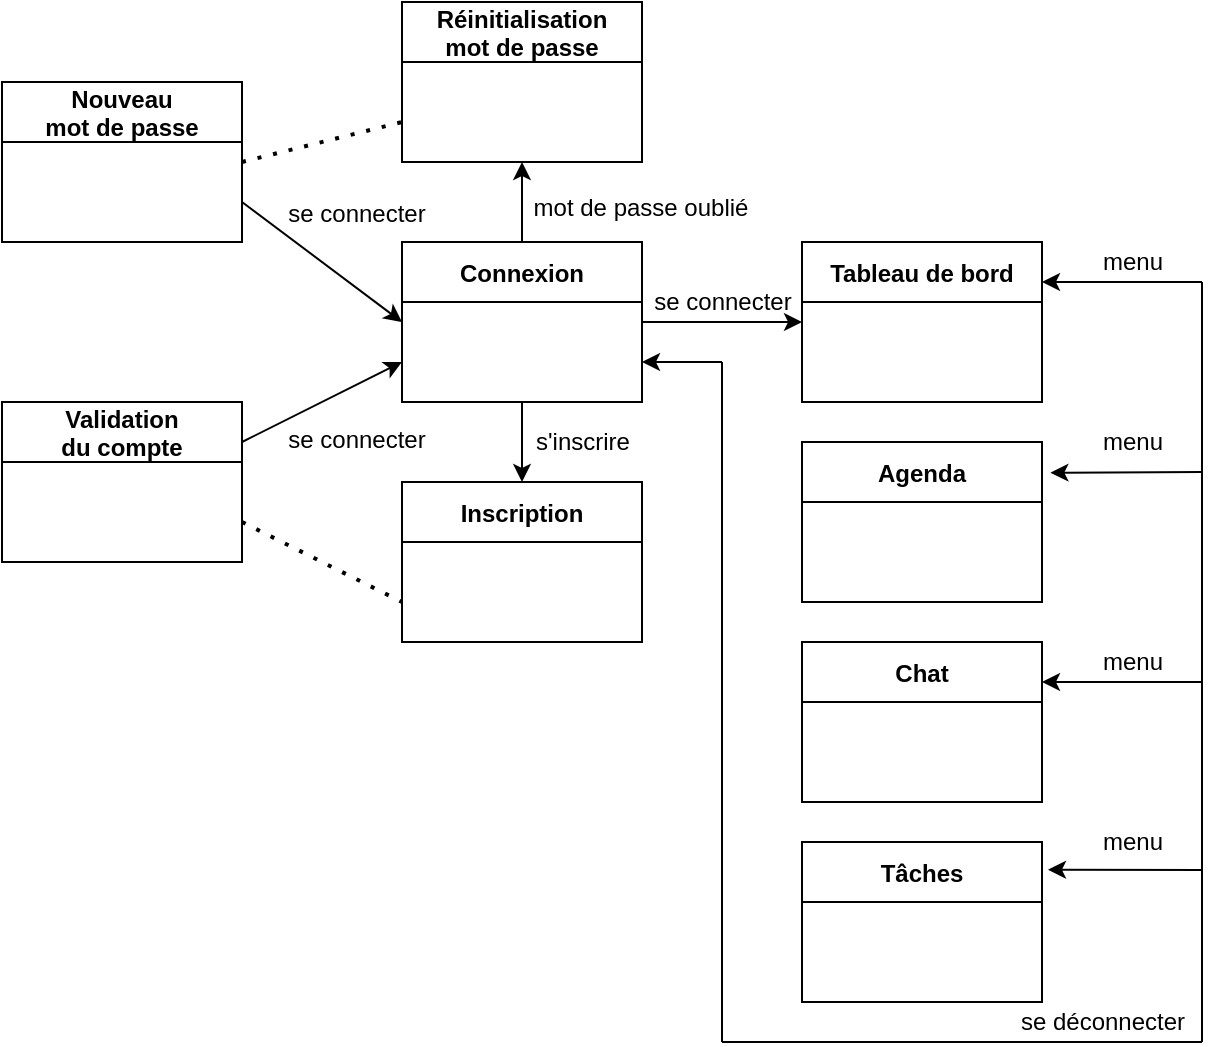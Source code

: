 <mxfile version="16.2.4" type="device"><diagram id="VI68tl2v_NzUoXbl4sMf" name="Page-1"><mxGraphModel dx="1185" dy="643" grid="0" gridSize="10" guides="1" tooltips="1" connect="1" arrows="1" fold="1" page="1" pageScale="1" pageWidth="1100" pageHeight="850" math="0" shadow="0"><root><mxCell id="0"/><mxCell id="1" parent="0"/><mxCell id="R50mto0Xh7WeJnzFNKol-1" value="Tableau de bord" style="swimlane;startSize=30;" vertex="1" parent="1"><mxGeometry x="480" y="240" width="120" height="80" as="geometry"/></mxCell><mxCell id="R50mto0Xh7WeJnzFNKol-7" style="edgeStyle=orthogonalEdgeStyle;rounded=0;orthogonalLoop=1;jettySize=auto;html=1;exitX=1;exitY=0.5;exitDx=0;exitDy=0;entryX=0;entryY=0.5;entryDx=0;entryDy=0;" edge="1" parent="1" source="R50mto0Xh7WeJnzFNKol-2" target="R50mto0Xh7WeJnzFNKol-1"><mxGeometry relative="1" as="geometry"/></mxCell><mxCell id="R50mto0Xh7WeJnzFNKol-2" value="Connexion" style="swimlane;startSize=30;" vertex="1" parent="1"><mxGeometry x="280" y="240" width="120" height="80" as="geometry"/></mxCell><mxCell id="R50mto0Xh7WeJnzFNKol-3" value="Tâches" style="swimlane;startSize=30;" vertex="1" parent="1"><mxGeometry x="480" y="540" width="120" height="80" as="geometry"/></mxCell><mxCell id="R50mto0Xh7WeJnzFNKol-4" value="Chat" style="swimlane;startSize=30;" vertex="1" parent="1"><mxGeometry x="480" y="440" width="120" height="80" as="geometry"/></mxCell><mxCell id="R50mto0Xh7WeJnzFNKol-5" value="Agenda" style="swimlane;startSize=30;" vertex="1" parent="1"><mxGeometry x="480" y="340" width="120" height="80" as="geometry"/></mxCell><mxCell id="R50mto0Xh7WeJnzFNKol-17" value="se connecter" style="text;html=1;resizable=0;autosize=1;align=center;verticalAlign=middle;points=[];fillColor=none;strokeColor=none;rounded=0;" vertex="1" parent="1"><mxGeometry x="400" y="260" width="80" height="20" as="geometry"/></mxCell><mxCell id="R50mto0Xh7WeJnzFNKol-18" value="Inscription" style="swimlane;startSize=30;" vertex="1" parent="1"><mxGeometry x="280" y="360" width="120" height="80" as="geometry"/></mxCell><mxCell id="R50mto0Xh7WeJnzFNKol-20" value="" style="endArrow=classic;html=1;rounded=0;exitX=0.5;exitY=1;exitDx=0;exitDy=0;entryX=0.5;entryY=0;entryDx=0;entryDy=0;" edge="1" parent="1" source="R50mto0Xh7WeJnzFNKol-2" target="R50mto0Xh7WeJnzFNKol-18"><mxGeometry width="50" height="50" relative="1" as="geometry"><mxPoint x="450" y="430" as="sourcePoint"/><mxPoint x="500" y="380" as="targetPoint"/></mxGeometry></mxCell><mxCell id="R50mto0Xh7WeJnzFNKol-21" value="s'inscrire" style="text;html=1;resizable=0;autosize=1;align=center;verticalAlign=middle;points=[];fillColor=none;strokeColor=none;rounded=0;" vertex="1" parent="1"><mxGeometry x="340" y="330" width="60" height="20" as="geometry"/></mxCell><mxCell id="R50mto0Xh7WeJnzFNKol-22" value="Réinitialisation&#10;mot de passe" style="swimlane;startSize=30;" vertex="1" parent="1"><mxGeometry x="280" y="120" width="120" height="80" as="geometry"/></mxCell><mxCell id="R50mto0Xh7WeJnzFNKol-23" value="mot de passe oublié" style="text;html=1;resizable=0;autosize=1;align=center;verticalAlign=middle;points=[];fillColor=none;strokeColor=none;rounded=0;" vertex="1" parent="1"><mxGeometry x="340" y="214" width="117" height="18" as="geometry"/></mxCell><mxCell id="R50mto0Xh7WeJnzFNKol-24" value="" style="endArrow=classic;html=1;rounded=0;exitX=0.5;exitY=0;exitDx=0;exitDy=0;entryX=0.5;entryY=1;entryDx=0;entryDy=0;" edge="1" parent="1" source="R50mto0Xh7WeJnzFNKol-2" target="R50mto0Xh7WeJnzFNKol-22"><mxGeometry width="50" height="50" relative="1" as="geometry"><mxPoint x="350" y="330" as="sourcePoint"/><mxPoint x="350" y="370" as="targetPoint"/></mxGeometry></mxCell><mxCell id="R50mto0Xh7WeJnzFNKol-25" value="Nouveau &#10;mot de passe" style="swimlane;startSize=30;" vertex="1" parent="1"><mxGeometry x="80" y="160" width="120" height="80" as="geometry"/></mxCell><mxCell id="R50mto0Xh7WeJnzFNKol-27" value="" style="endArrow=classic;html=1;rounded=0;exitX=1;exitY=0.75;exitDx=0;exitDy=0;entryX=0;entryY=0.5;entryDx=0;entryDy=0;" edge="1" parent="1" source="R50mto0Xh7WeJnzFNKol-25" target="R50mto0Xh7WeJnzFNKol-2"><mxGeometry width="50" height="50" relative="1" as="geometry"><mxPoint x="350" y="250" as="sourcePoint"/><mxPoint x="350" y="210" as="targetPoint"/></mxGeometry></mxCell><mxCell id="R50mto0Xh7WeJnzFNKol-28" value="Validation&#10;du compte" style="swimlane;startSize=30;" vertex="1" parent="1"><mxGeometry x="80" y="320" width="120" height="80" as="geometry"/></mxCell><mxCell id="R50mto0Xh7WeJnzFNKol-29" value="" style="endArrow=classic;html=1;rounded=0;exitX=1;exitY=0.25;exitDx=0;exitDy=0;entryX=0;entryY=0.75;entryDx=0;entryDy=0;" edge="1" parent="1" source="R50mto0Xh7WeJnzFNKol-28" target="R50mto0Xh7WeJnzFNKol-2"><mxGeometry width="50" height="50" relative="1" as="geometry"><mxPoint x="350" y="250" as="sourcePoint"/><mxPoint x="350" y="210" as="targetPoint"/></mxGeometry></mxCell><mxCell id="R50mto0Xh7WeJnzFNKol-31" value="se connecter" style="text;html=1;resizable=0;autosize=1;align=center;verticalAlign=middle;points=[];fillColor=none;strokeColor=none;rounded=0;" vertex="1" parent="1"><mxGeometry x="217" y="217" width="79" height="18" as="geometry"/></mxCell><mxCell id="R50mto0Xh7WeJnzFNKol-32" value="se connecter" style="text;html=1;resizable=0;autosize=1;align=center;verticalAlign=middle;points=[];fillColor=none;strokeColor=none;rounded=0;" vertex="1" parent="1"><mxGeometry x="217" y="330" width="79" height="18" as="geometry"/></mxCell><mxCell id="R50mto0Xh7WeJnzFNKol-39" value="" style="endArrow=none;html=1;rounded=0;" edge="1" parent="1"><mxGeometry width="50" height="50" relative="1" as="geometry"><mxPoint x="680" y="640" as="sourcePoint"/><mxPoint x="680" y="260" as="targetPoint"/></mxGeometry></mxCell><mxCell id="R50mto0Xh7WeJnzFNKol-40" value="" style="endArrow=classic;html=1;rounded=0;entryX=1;entryY=0.25;entryDx=0;entryDy=0;" edge="1" parent="1" target="R50mto0Xh7WeJnzFNKol-1"><mxGeometry width="50" height="50" relative="1" as="geometry"><mxPoint x="680" y="260" as="sourcePoint"/><mxPoint x="720" y="250" as="targetPoint"/></mxGeometry></mxCell><mxCell id="R50mto0Xh7WeJnzFNKol-41" value="" style="endArrow=classic;html=1;rounded=0;entryX=1.035;entryY=0.192;entryDx=0;entryDy=0;entryPerimeter=0;" edge="1" parent="1" target="R50mto0Xh7WeJnzFNKol-5"><mxGeometry width="50" height="50" relative="1" as="geometry"><mxPoint x="680" y="355" as="sourcePoint"/><mxPoint x="790" y="550" as="targetPoint"/></mxGeometry></mxCell><mxCell id="R50mto0Xh7WeJnzFNKol-42" value="" style="endArrow=classic;html=1;rounded=0;entryX=1;entryY=0.25;entryDx=0;entryDy=0;" edge="1" parent="1" target="R50mto0Xh7WeJnzFNKol-4"><mxGeometry width="50" height="50" relative="1" as="geometry"><mxPoint x="680" y="460" as="sourcePoint"/><mxPoint x="690" y="420" as="targetPoint"/></mxGeometry></mxCell><mxCell id="R50mto0Xh7WeJnzFNKol-43" value="" style="endArrow=classic;html=1;rounded=0;entryX=1.025;entryY=0.173;entryDx=0;entryDy=0;entryPerimeter=0;" edge="1" parent="1" target="R50mto0Xh7WeJnzFNKol-3"><mxGeometry width="50" height="50" relative="1" as="geometry"><mxPoint x="680" y="554" as="sourcePoint"/><mxPoint x="800" y="560" as="targetPoint"/></mxGeometry></mxCell><mxCell id="R50mto0Xh7WeJnzFNKol-44" value="menu" style="text;html=1;resizable=0;autosize=1;align=center;verticalAlign=middle;points=[];fillColor=none;strokeColor=none;rounded=0;" vertex="1" parent="1"><mxGeometry x="620" y="240" width="50" height="20" as="geometry"/></mxCell><mxCell id="R50mto0Xh7WeJnzFNKol-45" value="" style="endArrow=classic;html=1;rounded=0;entryX=1;entryY=0.75;entryDx=0;entryDy=0;" edge="1" parent="1" target="R50mto0Xh7WeJnzFNKol-2"><mxGeometry width="50" height="50" relative="1" as="geometry"><mxPoint x="440" y="300" as="sourcePoint"/><mxPoint x="793" y="315" as="targetPoint"/></mxGeometry></mxCell><mxCell id="R50mto0Xh7WeJnzFNKol-46" value="" style="endArrow=none;html=1;rounded=0;" edge="1" parent="1"><mxGeometry width="50" height="50" relative="1" as="geometry"><mxPoint x="440" y="640" as="sourcePoint"/><mxPoint x="440" y="300" as="targetPoint"/></mxGeometry></mxCell><mxCell id="R50mto0Xh7WeJnzFNKol-47" value="" style="endArrow=none;html=1;rounded=0;" edge="1" parent="1"><mxGeometry width="50" height="50" relative="1" as="geometry"><mxPoint x="440" y="640" as="sourcePoint"/><mxPoint x="680" y="640" as="targetPoint"/></mxGeometry></mxCell><mxCell id="R50mto0Xh7WeJnzFNKol-48" value="menu" style="text;html=1;resizable=0;autosize=1;align=center;verticalAlign=middle;points=[];fillColor=none;strokeColor=none;rounded=0;" vertex="1" parent="1"><mxGeometry x="620" y="330" width="50" height="20" as="geometry"/></mxCell><mxCell id="R50mto0Xh7WeJnzFNKol-49" value="menu" style="text;html=1;resizable=0;autosize=1;align=center;verticalAlign=middle;points=[];fillColor=none;strokeColor=none;rounded=0;" vertex="1" parent="1"><mxGeometry x="620" y="440" width="50" height="20" as="geometry"/></mxCell><mxCell id="R50mto0Xh7WeJnzFNKol-50" value="menu" style="text;html=1;resizable=0;autosize=1;align=center;verticalAlign=middle;points=[];fillColor=none;strokeColor=none;rounded=0;" vertex="1" parent="1"><mxGeometry x="620" y="530" width="50" height="20" as="geometry"/></mxCell><mxCell id="R50mto0Xh7WeJnzFNKol-51" value="se déconnecter" style="text;html=1;resizable=0;autosize=1;align=center;verticalAlign=middle;points=[];fillColor=none;strokeColor=none;rounded=0;" vertex="1" parent="1"><mxGeometry x="580" y="620" width="100" height="20" as="geometry"/></mxCell><mxCell id="R50mto0Xh7WeJnzFNKol-52" value="" style="endArrow=none;dashed=1;html=1;dashPattern=1 3;strokeWidth=2;rounded=0;entryX=0;entryY=0.75;entryDx=0;entryDy=0;exitX=1;exitY=0.75;exitDx=0;exitDy=0;" edge="1" parent="1" source="R50mto0Xh7WeJnzFNKol-28" target="R50mto0Xh7WeJnzFNKol-18"><mxGeometry width="50" height="50" relative="1" as="geometry"><mxPoint x="210" y="380" as="sourcePoint"/><mxPoint x="250" y="430" as="targetPoint"/></mxGeometry></mxCell><mxCell id="R50mto0Xh7WeJnzFNKol-53" value="" style="endArrow=none;dashed=1;html=1;dashPattern=1 3;strokeWidth=2;rounded=0;entryX=0;entryY=0.75;entryDx=0;entryDy=0;exitX=1;exitY=0.5;exitDx=0;exitDy=0;" edge="1" parent="1" source="R50mto0Xh7WeJnzFNKol-25" target="R50mto0Xh7WeJnzFNKol-22"><mxGeometry width="50" height="50" relative="1" as="geometry"><mxPoint x="170" y="300" as="sourcePoint"/><mxPoint x="220" y="250" as="targetPoint"/></mxGeometry></mxCell></root></mxGraphModel></diagram></mxfile>